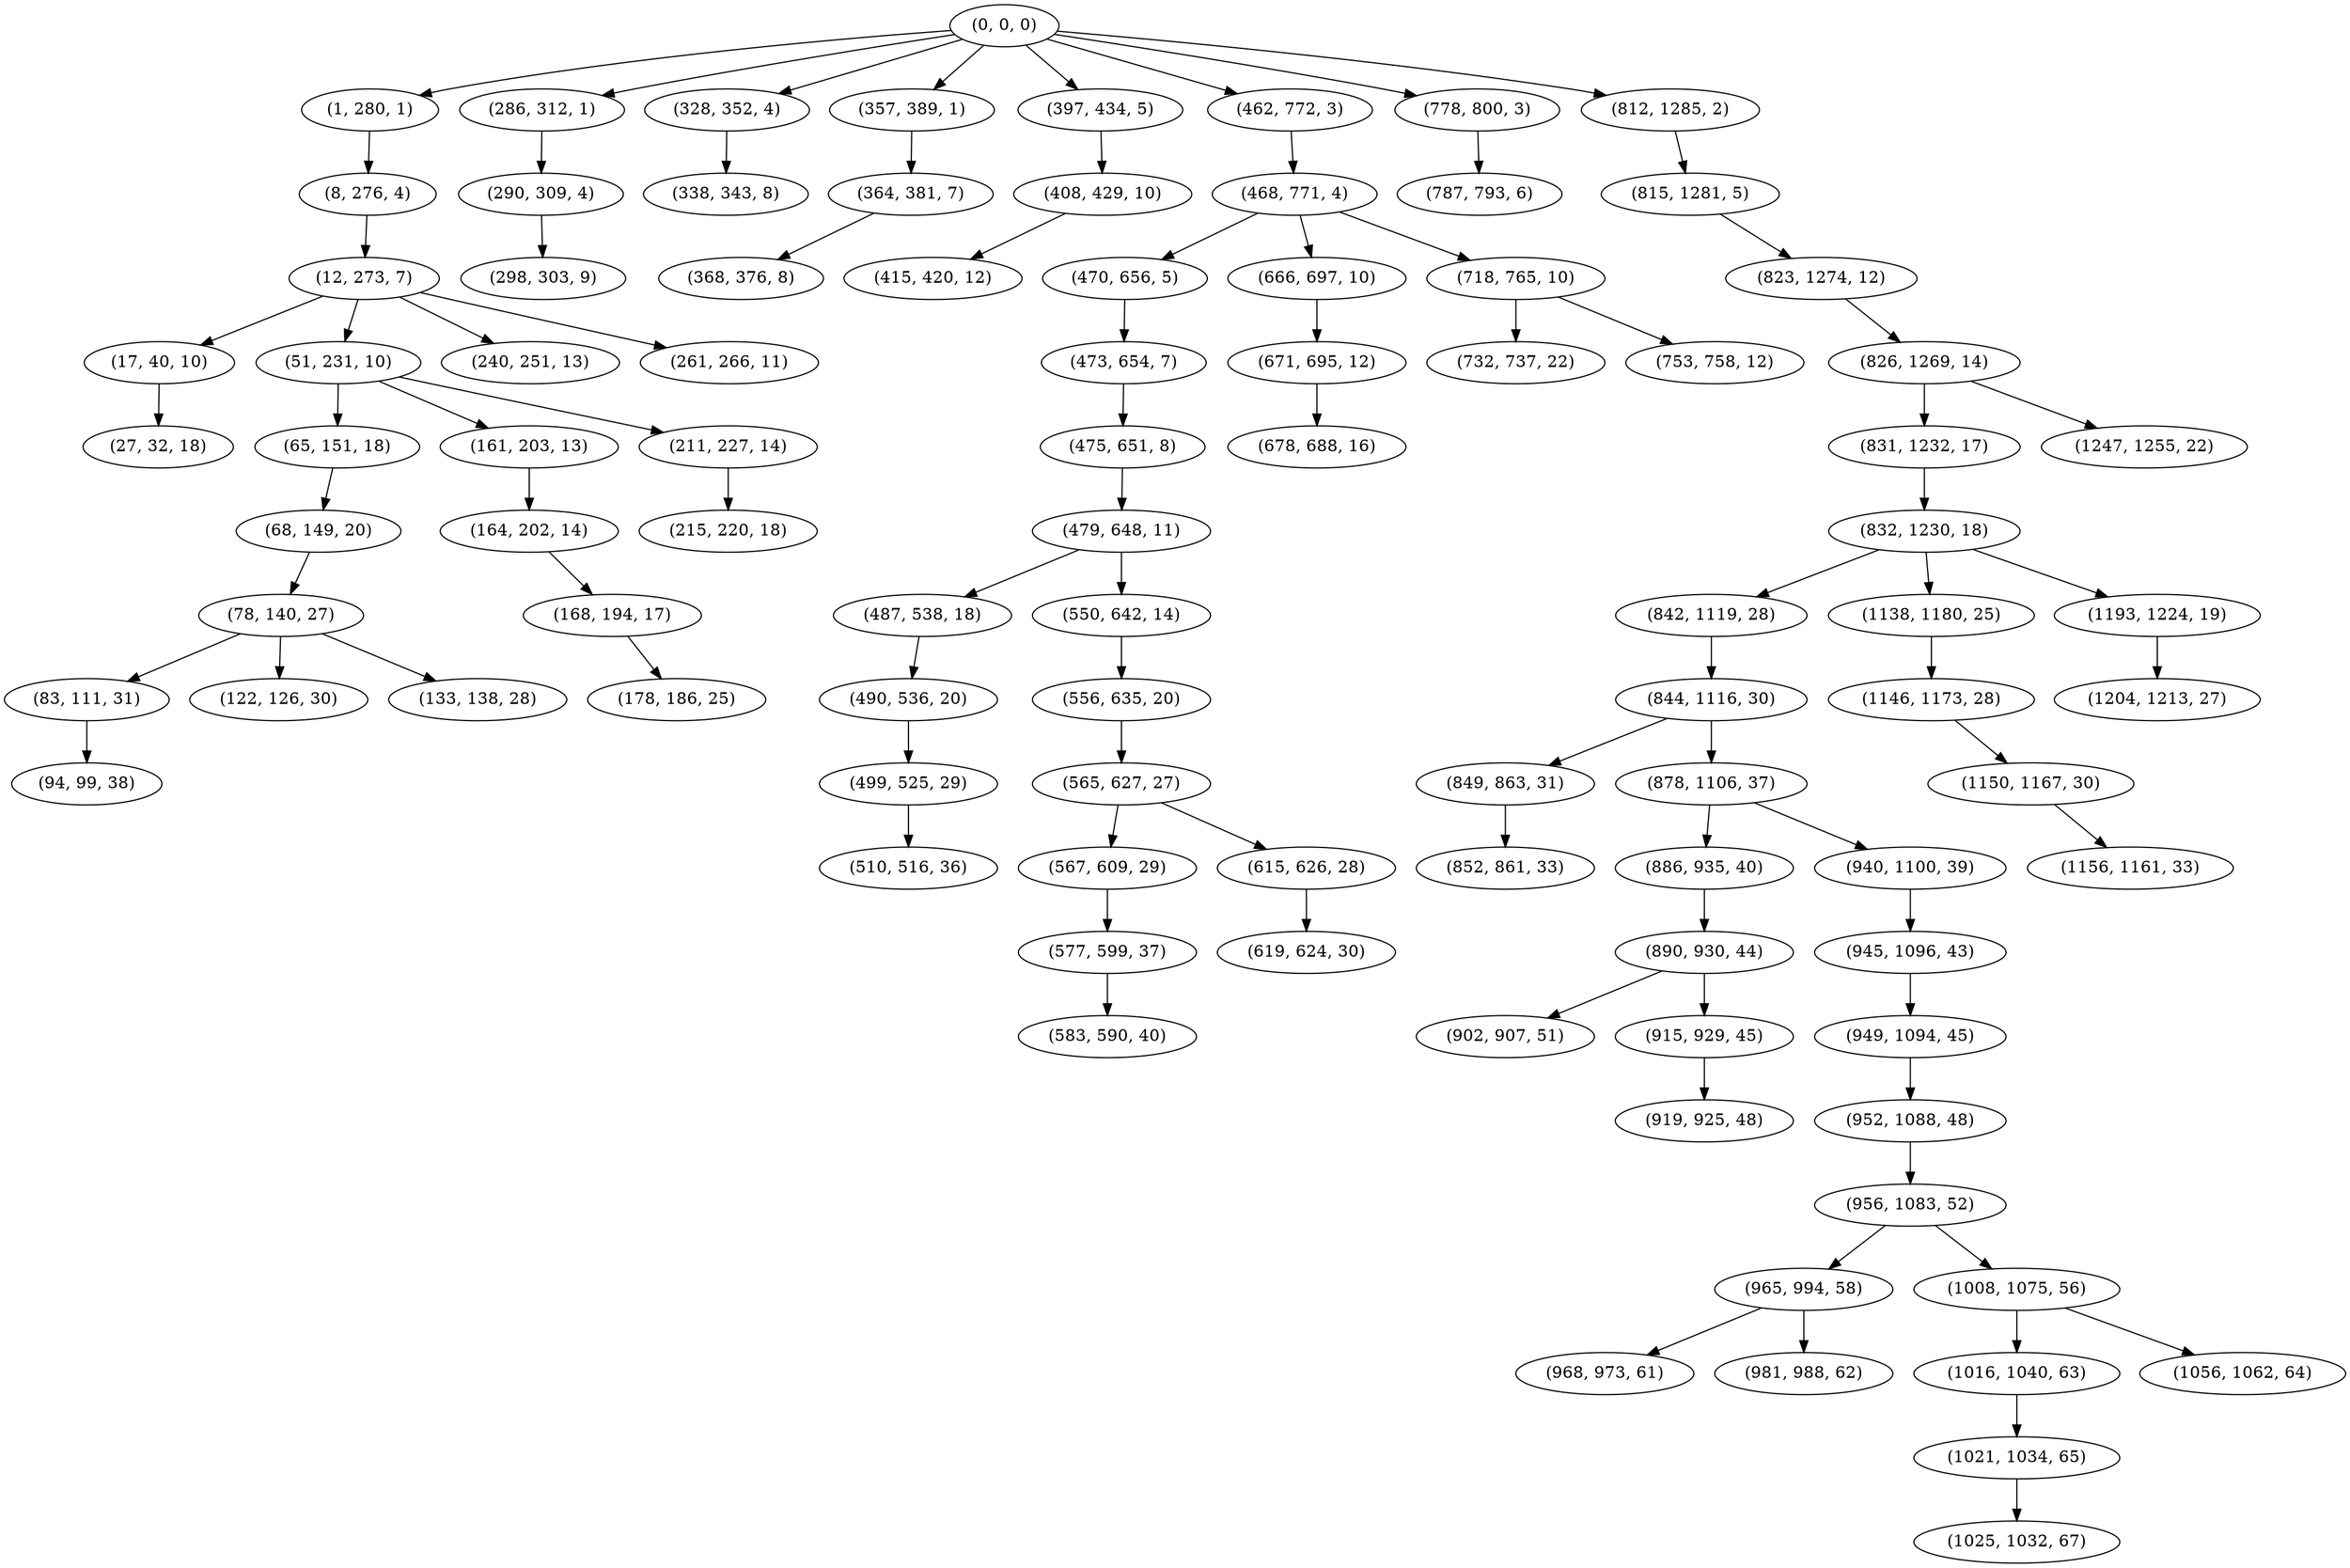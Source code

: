 digraph tree {
    "(0, 0, 0)";
    "(1, 280, 1)";
    "(8, 276, 4)";
    "(12, 273, 7)";
    "(17, 40, 10)";
    "(27, 32, 18)";
    "(51, 231, 10)";
    "(65, 151, 18)";
    "(68, 149, 20)";
    "(78, 140, 27)";
    "(83, 111, 31)";
    "(94, 99, 38)";
    "(122, 126, 30)";
    "(133, 138, 28)";
    "(161, 203, 13)";
    "(164, 202, 14)";
    "(168, 194, 17)";
    "(178, 186, 25)";
    "(211, 227, 14)";
    "(215, 220, 18)";
    "(240, 251, 13)";
    "(261, 266, 11)";
    "(286, 312, 1)";
    "(290, 309, 4)";
    "(298, 303, 9)";
    "(328, 352, 4)";
    "(338, 343, 8)";
    "(357, 389, 1)";
    "(364, 381, 7)";
    "(368, 376, 8)";
    "(397, 434, 5)";
    "(408, 429, 10)";
    "(415, 420, 12)";
    "(462, 772, 3)";
    "(468, 771, 4)";
    "(470, 656, 5)";
    "(473, 654, 7)";
    "(475, 651, 8)";
    "(479, 648, 11)";
    "(487, 538, 18)";
    "(490, 536, 20)";
    "(499, 525, 29)";
    "(510, 516, 36)";
    "(550, 642, 14)";
    "(556, 635, 20)";
    "(565, 627, 27)";
    "(567, 609, 29)";
    "(577, 599, 37)";
    "(583, 590, 40)";
    "(615, 626, 28)";
    "(619, 624, 30)";
    "(666, 697, 10)";
    "(671, 695, 12)";
    "(678, 688, 16)";
    "(718, 765, 10)";
    "(732, 737, 22)";
    "(753, 758, 12)";
    "(778, 800, 3)";
    "(787, 793, 6)";
    "(812, 1285, 2)";
    "(815, 1281, 5)";
    "(823, 1274, 12)";
    "(826, 1269, 14)";
    "(831, 1232, 17)";
    "(832, 1230, 18)";
    "(842, 1119, 28)";
    "(844, 1116, 30)";
    "(849, 863, 31)";
    "(852, 861, 33)";
    "(878, 1106, 37)";
    "(886, 935, 40)";
    "(890, 930, 44)";
    "(902, 907, 51)";
    "(915, 929, 45)";
    "(919, 925, 48)";
    "(940, 1100, 39)";
    "(945, 1096, 43)";
    "(949, 1094, 45)";
    "(952, 1088, 48)";
    "(956, 1083, 52)";
    "(965, 994, 58)";
    "(968, 973, 61)";
    "(981, 988, 62)";
    "(1008, 1075, 56)";
    "(1016, 1040, 63)";
    "(1021, 1034, 65)";
    "(1025, 1032, 67)";
    "(1056, 1062, 64)";
    "(1138, 1180, 25)";
    "(1146, 1173, 28)";
    "(1150, 1167, 30)";
    "(1156, 1161, 33)";
    "(1193, 1224, 19)";
    "(1204, 1213, 27)";
    "(1247, 1255, 22)";
    "(0, 0, 0)" -> "(1, 280, 1)";
    "(0, 0, 0)" -> "(286, 312, 1)";
    "(0, 0, 0)" -> "(328, 352, 4)";
    "(0, 0, 0)" -> "(357, 389, 1)";
    "(0, 0, 0)" -> "(397, 434, 5)";
    "(0, 0, 0)" -> "(462, 772, 3)";
    "(0, 0, 0)" -> "(778, 800, 3)";
    "(0, 0, 0)" -> "(812, 1285, 2)";
    "(1, 280, 1)" -> "(8, 276, 4)";
    "(8, 276, 4)" -> "(12, 273, 7)";
    "(12, 273, 7)" -> "(17, 40, 10)";
    "(12, 273, 7)" -> "(51, 231, 10)";
    "(12, 273, 7)" -> "(240, 251, 13)";
    "(12, 273, 7)" -> "(261, 266, 11)";
    "(17, 40, 10)" -> "(27, 32, 18)";
    "(51, 231, 10)" -> "(65, 151, 18)";
    "(51, 231, 10)" -> "(161, 203, 13)";
    "(51, 231, 10)" -> "(211, 227, 14)";
    "(65, 151, 18)" -> "(68, 149, 20)";
    "(68, 149, 20)" -> "(78, 140, 27)";
    "(78, 140, 27)" -> "(83, 111, 31)";
    "(78, 140, 27)" -> "(122, 126, 30)";
    "(78, 140, 27)" -> "(133, 138, 28)";
    "(83, 111, 31)" -> "(94, 99, 38)";
    "(161, 203, 13)" -> "(164, 202, 14)";
    "(164, 202, 14)" -> "(168, 194, 17)";
    "(168, 194, 17)" -> "(178, 186, 25)";
    "(211, 227, 14)" -> "(215, 220, 18)";
    "(286, 312, 1)" -> "(290, 309, 4)";
    "(290, 309, 4)" -> "(298, 303, 9)";
    "(328, 352, 4)" -> "(338, 343, 8)";
    "(357, 389, 1)" -> "(364, 381, 7)";
    "(364, 381, 7)" -> "(368, 376, 8)";
    "(397, 434, 5)" -> "(408, 429, 10)";
    "(408, 429, 10)" -> "(415, 420, 12)";
    "(462, 772, 3)" -> "(468, 771, 4)";
    "(468, 771, 4)" -> "(470, 656, 5)";
    "(468, 771, 4)" -> "(666, 697, 10)";
    "(468, 771, 4)" -> "(718, 765, 10)";
    "(470, 656, 5)" -> "(473, 654, 7)";
    "(473, 654, 7)" -> "(475, 651, 8)";
    "(475, 651, 8)" -> "(479, 648, 11)";
    "(479, 648, 11)" -> "(487, 538, 18)";
    "(479, 648, 11)" -> "(550, 642, 14)";
    "(487, 538, 18)" -> "(490, 536, 20)";
    "(490, 536, 20)" -> "(499, 525, 29)";
    "(499, 525, 29)" -> "(510, 516, 36)";
    "(550, 642, 14)" -> "(556, 635, 20)";
    "(556, 635, 20)" -> "(565, 627, 27)";
    "(565, 627, 27)" -> "(567, 609, 29)";
    "(565, 627, 27)" -> "(615, 626, 28)";
    "(567, 609, 29)" -> "(577, 599, 37)";
    "(577, 599, 37)" -> "(583, 590, 40)";
    "(615, 626, 28)" -> "(619, 624, 30)";
    "(666, 697, 10)" -> "(671, 695, 12)";
    "(671, 695, 12)" -> "(678, 688, 16)";
    "(718, 765, 10)" -> "(732, 737, 22)";
    "(718, 765, 10)" -> "(753, 758, 12)";
    "(778, 800, 3)" -> "(787, 793, 6)";
    "(812, 1285, 2)" -> "(815, 1281, 5)";
    "(815, 1281, 5)" -> "(823, 1274, 12)";
    "(823, 1274, 12)" -> "(826, 1269, 14)";
    "(826, 1269, 14)" -> "(831, 1232, 17)";
    "(826, 1269, 14)" -> "(1247, 1255, 22)";
    "(831, 1232, 17)" -> "(832, 1230, 18)";
    "(832, 1230, 18)" -> "(842, 1119, 28)";
    "(832, 1230, 18)" -> "(1138, 1180, 25)";
    "(832, 1230, 18)" -> "(1193, 1224, 19)";
    "(842, 1119, 28)" -> "(844, 1116, 30)";
    "(844, 1116, 30)" -> "(849, 863, 31)";
    "(844, 1116, 30)" -> "(878, 1106, 37)";
    "(849, 863, 31)" -> "(852, 861, 33)";
    "(878, 1106, 37)" -> "(886, 935, 40)";
    "(878, 1106, 37)" -> "(940, 1100, 39)";
    "(886, 935, 40)" -> "(890, 930, 44)";
    "(890, 930, 44)" -> "(902, 907, 51)";
    "(890, 930, 44)" -> "(915, 929, 45)";
    "(915, 929, 45)" -> "(919, 925, 48)";
    "(940, 1100, 39)" -> "(945, 1096, 43)";
    "(945, 1096, 43)" -> "(949, 1094, 45)";
    "(949, 1094, 45)" -> "(952, 1088, 48)";
    "(952, 1088, 48)" -> "(956, 1083, 52)";
    "(956, 1083, 52)" -> "(965, 994, 58)";
    "(956, 1083, 52)" -> "(1008, 1075, 56)";
    "(965, 994, 58)" -> "(968, 973, 61)";
    "(965, 994, 58)" -> "(981, 988, 62)";
    "(1008, 1075, 56)" -> "(1016, 1040, 63)";
    "(1008, 1075, 56)" -> "(1056, 1062, 64)";
    "(1016, 1040, 63)" -> "(1021, 1034, 65)";
    "(1021, 1034, 65)" -> "(1025, 1032, 67)";
    "(1138, 1180, 25)" -> "(1146, 1173, 28)";
    "(1146, 1173, 28)" -> "(1150, 1167, 30)";
    "(1150, 1167, 30)" -> "(1156, 1161, 33)";
    "(1193, 1224, 19)" -> "(1204, 1213, 27)";
}
